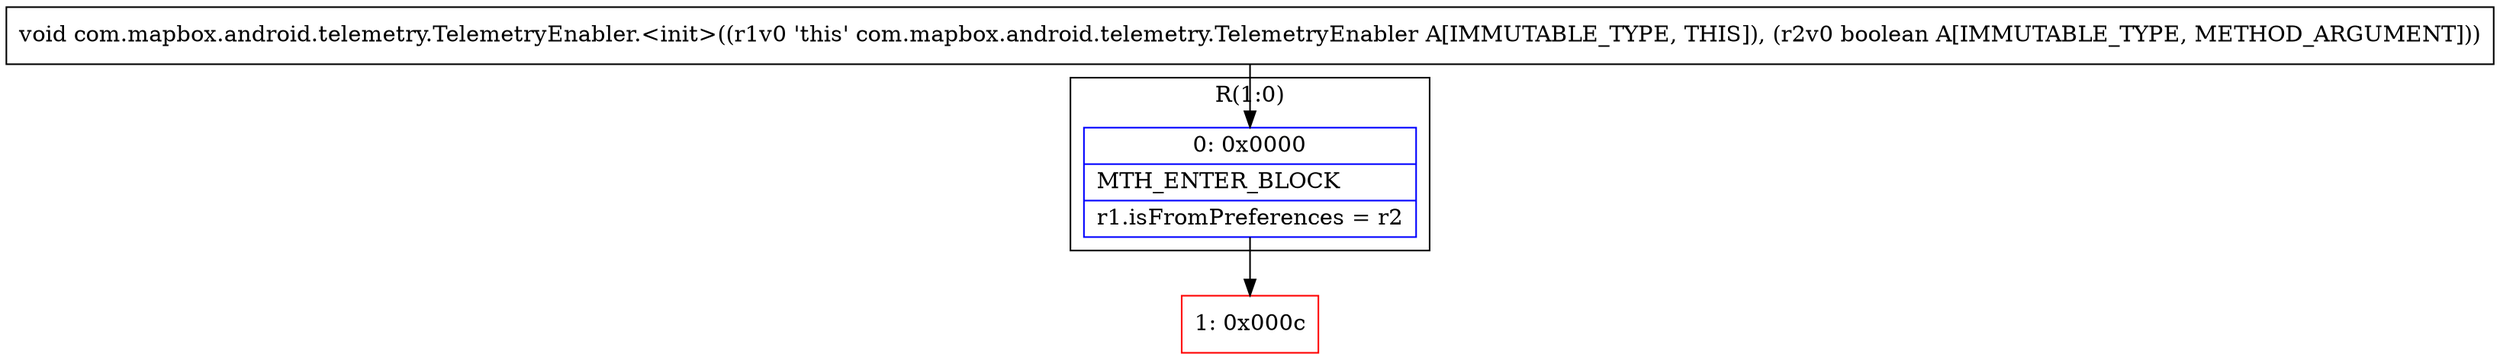 digraph "CFG forcom.mapbox.android.telemetry.TelemetryEnabler.\<init\>(Z)V" {
subgraph cluster_Region_1473880161 {
label = "R(1:0)";
node [shape=record,color=blue];
Node_0 [shape=record,label="{0\:\ 0x0000|MTH_ENTER_BLOCK\l|r1.isFromPreferences = r2\l}"];
}
Node_1 [shape=record,color=red,label="{1\:\ 0x000c}"];
MethodNode[shape=record,label="{void com.mapbox.android.telemetry.TelemetryEnabler.\<init\>((r1v0 'this' com.mapbox.android.telemetry.TelemetryEnabler A[IMMUTABLE_TYPE, THIS]), (r2v0 boolean A[IMMUTABLE_TYPE, METHOD_ARGUMENT])) }"];
MethodNode -> Node_0;
Node_0 -> Node_1;
}

